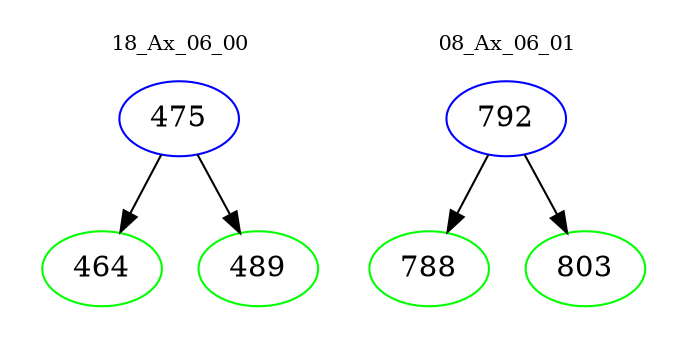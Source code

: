 digraph{
subgraph cluster_0 {
color = white
label = "18_Ax_06_00";
fontsize=10;
T0_475 [label="475", color="blue"]
T0_475 -> T0_464 [color="black"]
T0_464 [label="464", color="green"]
T0_475 -> T0_489 [color="black"]
T0_489 [label="489", color="green"]
}
subgraph cluster_1 {
color = white
label = "08_Ax_06_01";
fontsize=10;
T1_792 [label="792", color="blue"]
T1_792 -> T1_788 [color="black"]
T1_788 [label="788", color="green"]
T1_792 -> T1_803 [color="black"]
T1_803 [label="803", color="green"]
}
}
